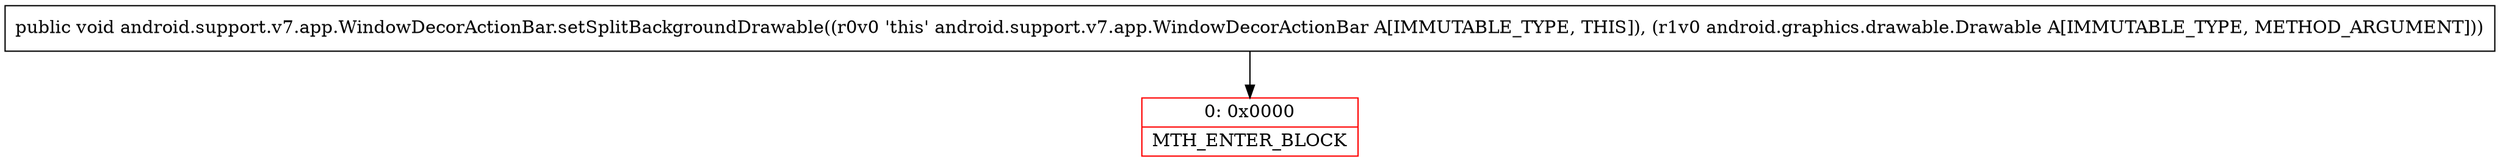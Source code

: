 digraph "CFG forandroid.support.v7.app.WindowDecorActionBar.setSplitBackgroundDrawable(Landroid\/graphics\/drawable\/Drawable;)V" {
subgraph cluster_Region_1992700856 {
label = "R(0)";
node [shape=record,color=blue];
}
Node_0 [shape=record,color=red,label="{0\:\ 0x0000|MTH_ENTER_BLOCK\l}"];
MethodNode[shape=record,label="{public void android.support.v7.app.WindowDecorActionBar.setSplitBackgroundDrawable((r0v0 'this' android.support.v7.app.WindowDecorActionBar A[IMMUTABLE_TYPE, THIS]), (r1v0 android.graphics.drawable.Drawable A[IMMUTABLE_TYPE, METHOD_ARGUMENT])) }"];
MethodNode -> Node_0;
}

